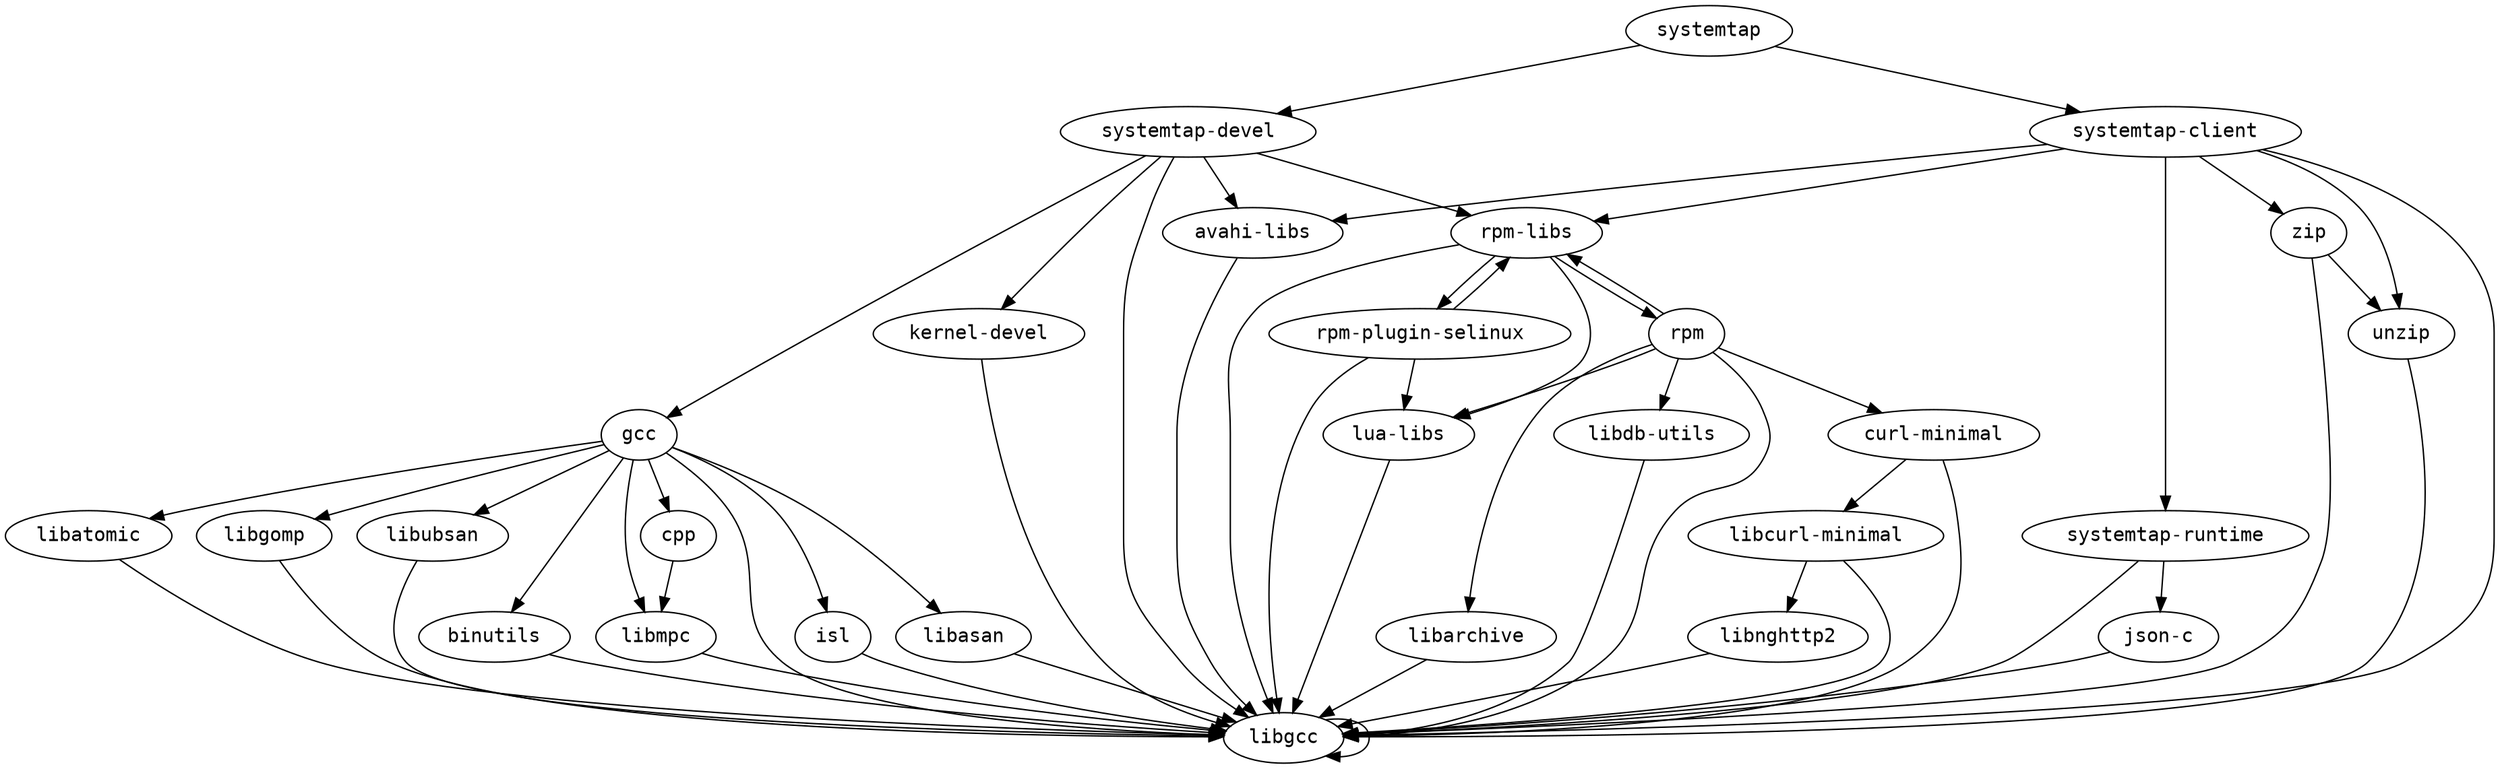 strict digraph G {
node [fontname=monospace];
  "avahi-libs" -> "libgcc";
  "binutils" -> "libgcc";
  "cpp" -> "libmpc";
  "curl-minimal" -> "libcurl-minimal";
  "curl-minimal" -> "libgcc";
  "gcc" -> "binutils";
  "gcc" -> "cpp";
  "gcc" -> "isl";
  "gcc" -> "libasan";
  "gcc" -> "libatomic";
  "gcc" -> "libgcc";
  "gcc" -> "libgomp";
  "gcc" -> "libmpc";
  "gcc" -> "libubsan";
  "isl" -> "libgcc";
  "json-c" -> "libgcc";
  "kernel-devel" -> "libgcc";
  "libarchive" -> "libgcc";
  "libasan" -> "libgcc";
  "libatomic" -> "libgcc";
  "libcurl-minimal" -> "libgcc";
  "libcurl-minimal" -> "libnghttp2";
  "libdb-utils" -> "libgcc";
  "libgcc" -> "libgcc";
  "libgomp" -> "libgcc";
  "libmpc" -> "libgcc";
  "libnghttp2" -> "libgcc";
  "libubsan" -> "libgcc";
  "lua-libs" -> "libgcc";
  "rpm" -> "curl-minimal";
  "rpm" -> "libarchive";
  "rpm" -> "libdb-utils";
  "rpm" -> "libgcc";
  "rpm-libs" -> "libgcc";
  "rpm-libs" -> "lua-libs";
  "rpm-libs" -> "rpm";
  "rpm-libs" -> "rpm-plugin-selinux";
  "rpm" -> "lua-libs";
  "rpm-plugin-selinux" -> "libgcc";
  "rpm-plugin-selinux" -> "lua-libs";
  "rpm-plugin-selinux" -> "rpm-libs";
  "rpm" -> "rpm-libs";
  "systemtap-client" -> "avahi-libs";
  "systemtap-client" -> "libgcc";
  "systemtap-client" -> "rpm-libs";
  "systemtap-client" -> "systemtap-runtime";
  "systemtap-client" -> "unzip";
  "systemtap-client" -> "zip";
  "systemtap-devel" -> "avahi-libs";
  "systemtap-devel" -> "gcc";
  "systemtap-devel" -> "kernel-devel";
  "systemtap-devel" -> "libgcc";
  "systemtap-devel" -> "rpm-libs";
  "systemtap-runtime" -> "json-c";
  "systemtap-runtime" -> "libgcc";
  "systemtap" -> "systemtap-client";
  "systemtap" -> "systemtap-devel";
  "unzip" -> "libgcc";
  "zip" -> "libgcc";
  "zip" -> "unzip";
}

